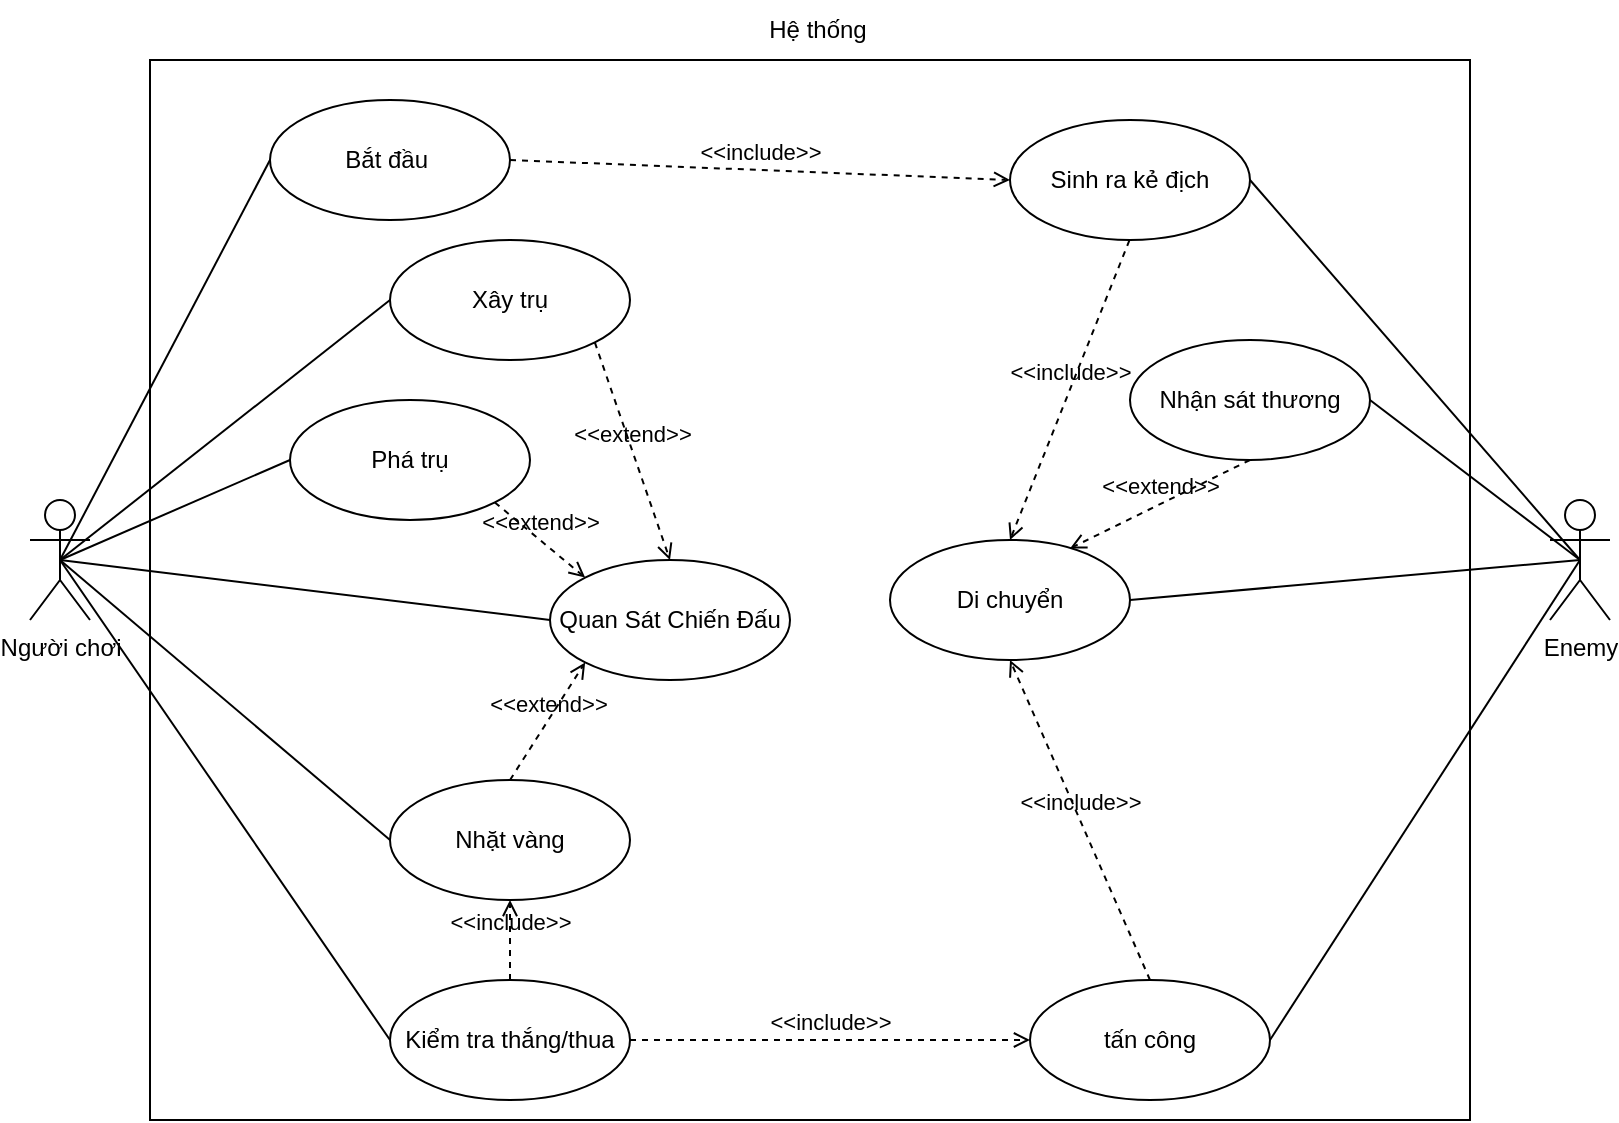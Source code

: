 <mxfile version="26.1.3">
  <diagram name="Trang-1" id="Qb7wz4qa_FRCImMoEKpX">
    <mxGraphModel dx="1050" dy="557" grid="1" gridSize="10" guides="1" tooltips="1" connect="1" arrows="1" fold="1" page="1" pageScale="1" pageWidth="827" pageHeight="1169" math="0" shadow="0">
      <root>
        <mxCell id="0" />
        <mxCell id="1" parent="0" />
        <mxCell id="JJzrQx9H6C-T2qhjjNOy-1" value="" style="rounded=0;whiteSpace=wrap;html=1;" vertex="1" parent="1">
          <mxGeometry x="80" y="30" width="660" height="530" as="geometry" />
        </mxCell>
        <mxCell id="JJzrQx9H6C-T2qhjjNOy-2" value="&lt;font style=&quot;vertical-align: inherit;&quot;&gt;&lt;font style=&quot;vertical-align: inherit;&quot;&gt;Người chơi&lt;/font&gt;&lt;/font&gt;" style="shape=umlActor;verticalLabelPosition=bottom;verticalAlign=top;html=1;outlineConnect=0;" vertex="1" parent="1">
          <mxGeometry x="20" y="250" width="30" height="60" as="geometry" />
        </mxCell>
        <mxCell id="JJzrQx9H6C-T2qhjjNOy-3" value="&lt;font style=&quot;vertical-align: inherit;&quot;&gt;&lt;font style=&quot;vertical-align: inherit;&quot;&gt;Enemy&lt;/font&gt;&lt;/font&gt;&lt;div&gt;&lt;font style=&quot;vertical-align: inherit;&quot;&gt;&lt;font style=&quot;vertical-align: inherit;&quot;&gt;&lt;br&gt;&lt;/font&gt;&lt;/font&gt;&lt;/div&gt;" style="shape=umlActor;verticalLabelPosition=bottom;verticalAlign=top;html=1;outlineConnect=0;" vertex="1" parent="1">
          <mxGeometry x="780" y="250" width="30" height="60" as="geometry" />
        </mxCell>
        <mxCell id="JJzrQx9H6C-T2qhjjNOy-4" value="&lt;font style=&quot;vertical-align: inherit;&quot;&gt;&lt;font style=&quot;vertical-align: inherit;&quot;&gt;Bắt đầu&amp;nbsp;&lt;/font&gt;&lt;/font&gt;" style="ellipse;whiteSpace=wrap;html=1;" vertex="1" parent="1">
          <mxGeometry x="140" y="50" width="120" height="60" as="geometry" />
        </mxCell>
        <mxCell id="JJzrQx9H6C-T2qhjjNOy-5" value="&lt;font style=&quot;vertical-align: inherit;&quot;&gt;&lt;font style=&quot;vertical-align: inherit;&quot;&gt;Xây trụ&lt;/font&gt;&lt;/font&gt;" style="ellipse;whiteSpace=wrap;html=1;" vertex="1" parent="1">
          <mxGeometry x="200" y="120" width="120" height="60" as="geometry" />
        </mxCell>
        <mxCell id="JJzrQx9H6C-T2qhjjNOy-6" value="&lt;font style=&quot;vertical-align: inherit;&quot;&gt;&lt;font style=&quot;vertical-align: inherit;&quot;&gt;Phá trụ&lt;/font&gt;&lt;/font&gt;" style="ellipse;whiteSpace=wrap;html=1;" vertex="1" parent="1">
          <mxGeometry x="150" y="200" width="120" height="60" as="geometry" />
        </mxCell>
        <mxCell id="JJzrQx9H6C-T2qhjjNOy-7" value="&lt;font style=&quot;vertical-align: inherit;&quot;&gt;&lt;font style=&quot;vertical-align: inherit;&quot;&gt;Quan Sát Chiến Đấu&lt;/font&gt;&lt;/font&gt;" style="ellipse;whiteSpace=wrap;html=1;" vertex="1" parent="1">
          <mxGeometry x="280" y="280" width="120" height="60" as="geometry" />
        </mxCell>
        <mxCell id="JJzrQx9H6C-T2qhjjNOy-8" value="&lt;font style=&quot;vertical-align: inherit;&quot;&gt;&lt;font style=&quot;vertical-align: inherit;&quot;&gt;&lt;font style=&quot;vertical-align: inherit;&quot;&gt;&lt;font style=&quot;vertical-align: inherit;&quot;&gt;Nhặt vàng&lt;/font&gt;&lt;/font&gt;&lt;/font&gt;&lt;/font&gt;" style="ellipse;whiteSpace=wrap;html=1;" vertex="1" parent="1">
          <mxGeometry x="200" y="390" width="120" height="60" as="geometry" />
        </mxCell>
        <mxCell id="JJzrQx9H6C-T2qhjjNOy-9" value="&lt;font style=&quot;vertical-align: inherit;&quot;&gt;&lt;font style=&quot;vertical-align: inherit;&quot;&gt;Kiểm tra thắng/thua&lt;/font&gt;&lt;/font&gt;" style="ellipse;whiteSpace=wrap;html=1;" vertex="1" parent="1">
          <mxGeometry x="200" y="490" width="120" height="60" as="geometry" />
        </mxCell>
        <mxCell id="JJzrQx9H6C-T2qhjjNOy-10" value="&lt;font style=&quot;vertical-align: inherit;&quot;&gt;&lt;font style=&quot;vertical-align: inherit;&quot;&gt;Sinh ra kẻ địch&lt;/font&gt;&lt;/font&gt;" style="ellipse;whiteSpace=wrap;html=1;" vertex="1" parent="1">
          <mxGeometry x="510" y="60" width="120" height="60" as="geometry" />
        </mxCell>
        <mxCell id="JJzrQx9H6C-T2qhjjNOy-12" value="&lt;font style=&quot;vertical-align: inherit;&quot;&gt;&lt;font style=&quot;vertical-align: inherit;&quot;&gt;tấn công&lt;/font&gt;&lt;/font&gt;" style="ellipse;whiteSpace=wrap;html=1;" vertex="1" parent="1">
          <mxGeometry x="520" y="490" width="120" height="60" as="geometry" />
        </mxCell>
        <mxCell id="JJzrQx9H6C-T2qhjjNOy-13" value="&lt;font style=&quot;vertical-align: inherit;&quot;&gt;&lt;font style=&quot;vertical-align: inherit;&quot;&gt;Nhận sát thương&lt;/font&gt;&lt;/font&gt;" style="ellipse;whiteSpace=wrap;html=1;" vertex="1" parent="1">
          <mxGeometry x="570" y="170" width="120" height="60" as="geometry" />
        </mxCell>
        <mxCell id="JJzrQx9H6C-T2qhjjNOy-14" value="&lt;font style=&quot;vertical-align: inherit;&quot;&gt;&lt;font style=&quot;vertical-align: inherit;&quot;&gt;&lt;font style=&quot;vertical-align: inherit;&quot;&gt;&lt;font style=&quot;vertical-align: inherit;&quot;&gt;Di chuyển&lt;/font&gt;&lt;/font&gt;&lt;/font&gt;&lt;/font&gt;" style="ellipse;whiteSpace=wrap;html=1;" vertex="1" parent="1">
          <mxGeometry x="450" y="270" width="120" height="60" as="geometry" />
        </mxCell>
        <mxCell id="JJzrQx9H6C-T2qhjjNOy-15" value="" style="endArrow=none;html=1;rounded=0;exitX=0.5;exitY=0.5;exitDx=0;exitDy=0;exitPerimeter=0;entryX=0;entryY=0.5;entryDx=0;entryDy=0;" edge="1" parent="1" source="JJzrQx9H6C-T2qhjjNOy-2" target="JJzrQx9H6C-T2qhjjNOy-4">
          <mxGeometry width="50" height="50" relative="1" as="geometry">
            <mxPoint x="390" y="300" as="sourcePoint" />
            <mxPoint x="440" y="250" as="targetPoint" />
          </mxGeometry>
        </mxCell>
        <mxCell id="JJzrQx9H6C-T2qhjjNOy-16" value="" style="endArrow=none;html=1;rounded=0;exitX=0.5;exitY=0.5;exitDx=0;exitDy=0;exitPerimeter=0;entryX=0;entryY=0.5;entryDx=0;entryDy=0;" edge="1" parent="1" source="JJzrQx9H6C-T2qhjjNOy-2" target="JJzrQx9H6C-T2qhjjNOy-5">
          <mxGeometry width="50" height="50" relative="1" as="geometry">
            <mxPoint x="390" y="300" as="sourcePoint" />
            <mxPoint x="440" y="250" as="targetPoint" />
          </mxGeometry>
        </mxCell>
        <mxCell id="JJzrQx9H6C-T2qhjjNOy-17" value="" style="endArrow=none;html=1;rounded=0;exitX=0.5;exitY=0.5;exitDx=0;exitDy=0;exitPerimeter=0;entryX=0;entryY=0.5;entryDx=0;entryDy=0;" edge="1" parent="1" source="JJzrQx9H6C-T2qhjjNOy-2" target="JJzrQx9H6C-T2qhjjNOy-6">
          <mxGeometry width="50" height="50" relative="1" as="geometry">
            <mxPoint x="140" y="330" as="sourcePoint" />
            <mxPoint x="190" y="280" as="targetPoint" />
          </mxGeometry>
        </mxCell>
        <mxCell id="JJzrQx9H6C-T2qhjjNOy-18" value="" style="endArrow=none;html=1;rounded=0;exitX=0.5;exitY=0.5;exitDx=0;exitDy=0;exitPerimeter=0;entryX=0;entryY=0.5;entryDx=0;entryDy=0;" edge="1" parent="1" source="JJzrQx9H6C-T2qhjjNOy-2" target="JJzrQx9H6C-T2qhjjNOy-7">
          <mxGeometry width="50" height="50" relative="1" as="geometry">
            <mxPoint x="390" y="300" as="sourcePoint" />
            <mxPoint x="440" y="250" as="targetPoint" />
          </mxGeometry>
        </mxCell>
        <mxCell id="JJzrQx9H6C-T2qhjjNOy-19" value="" style="endArrow=none;html=1;rounded=0;entryX=0.5;entryY=0.5;entryDx=0;entryDy=0;entryPerimeter=0;exitX=0;exitY=0.5;exitDx=0;exitDy=0;" edge="1" parent="1" source="JJzrQx9H6C-T2qhjjNOy-8" target="JJzrQx9H6C-T2qhjjNOy-2">
          <mxGeometry width="50" height="50" relative="1" as="geometry">
            <mxPoint x="390" y="300" as="sourcePoint" />
            <mxPoint x="440" y="250" as="targetPoint" />
          </mxGeometry>
        </mxCell>
        <mxCell id="JJzrQx9H6C-T2qhjjNOy-20" value="" style="endArrow=none;html=1;rounded=0;exitX=0.5;exitY=0.5;exitDx=0;exitDy=0;exitPerimeter=0;entryX=0;entryY=0.5;entryDx=0;entryDy=0;" edge="1" parent="1" source="JJzrQx9H6C-T2qhjjNOy-2" target="JJzrQx9H6C-T2qhjjNOy-9">
          <mxGeometry width="50" height="50" relative="1" as="geometry">
            <mxPoint x="390" y="300" as="sourcePoint" />
            <mxPoint x="440" y="250" as="targetPoint" />
          </mxGeometry>
        </mxCell>
        <mxCell id="JJzrQx9H6C-T2qhjjNOy-21" value="" style="endArrow=none;html=1;rounded=0;entryX=0.5;entryY=0.5;entryDx=0;entryDy=0;entryPerimeter=0;exitX=1;exitY=0.5;exitDx=0;exitDy=0;" edge="1" parent="1" source="JJzrQx9H6C-T2qhjjNOy-10" target="JJzrQx9H6C-T2qhjjNOy-3">
          <mxGeometry width="50" height="50" relative="1" as="geometry">
            <mxPoint x="390" y="300" as="sourcePoint" />
            <mxPoint x="440" y="250" as="targetPoint" />
          </mxGeometry>
        </mxCell>
        <mxCell id="JJzrQx9H6C-T2qhjjNOy-22" value="" style="endArrow=none;html=1;rounded=0;entryX=0.5;entryY=0.5;entryDx=0;entryDy=0;entryPerimeter=0;exitX=1;exitY=0.5;exitDx=0;exitDy=0;" edge="1" parent="1" source="JJzrQx9H6C-T2qhjjNOy-12" target="JJzrQx9H6C-T2qhjjNOy-3">
          <mxGeometry width="50" height="50" relative="1" as="geometry">
            <mxPoint x="490" y="360" as="sourcePoint" />
            <mxPoint x="540" y="310" as="targetPoint" />
          </mxGeometry>
        </mxCell>
        <mxCell id="JJzrQx9H6C-T2qhjjNOy-23" value="" style="endArrow=none;html=1;rounded=0;entryX=0.5;entryY=0.5;entryDx=0;entryDy=0;entryPerimeter=0;exitX=1;exitY=0.5;exitDx=0;exitDy=0;" edge="1" parent="1" source="JJzrQx9H6C-T2qhjjNOy-13" target="JJzrQx9H6C-T2qhjjNOy-3">
          <mxGeometry width="50" height="50" relative="1" as="geometry">
            <mxPoint x="690" y="400" as="sourcePoint" />
            <mxPoint x="740" y="350" as="targetPoint" />
          </mxGeometry>
        </mxCell>
        <mxCell id="JJzrQx9H6C-T2qhjjNOy-24" value="" style="endArrow=none;html=1;rounded=0;entryX=0.5;entryY=0.5;entryDx=0;entryDy=0;entryPerimeter=0;exitX=1;exitY=0.5;exitDx=0;exitDy=0;" edge="1" parent="1" source="JJzrQx9H6C-T2qhjjNOy-14" target="JJzrQx9H6C-T2qhjjNOy-3">
          <mxGeometry width="50" height="50" relative="1" as="geometry">
            <mxPoint x="460" y="440" as="sourcePoint" />
            <mxPoint x="510" y="390" as="targetPoint" />
          </mxGeometry>
        </mxCell>
        <mxCell id="JJzrQx9H6C-T2qhjjNOy-25" value="&amp;lt;&amp;lt;extend&amp;gt;&amp;gt;" style="html=1;verticalAlign=bottom;labelBackgroundColor=none;endArrow=open;endFill=0;dashed=1;rounded=0;entryX=0;entryY=0;entryDx=0;entryDy=0;exitX=1;exitY=1;exitDx=0;exitDy=0;" edge="1" parent="1" source="JJzrQx9H6C-T2qhjjNOy-6" target="JJzrQx9H6C-T2qhjjNOy-7">
          <mxGeometry x="-0.001" width="160" relative="1" as="geometry">
            <mxPoint x="290" y="250" as="sourcePoint" />
            <mxPoint x="450" y="250" as="targetPoint" />
            <mxPoint as="offset" />
          </mxGeometry>
        </mxCell>
        <mxCell id="JJzrQx9H6C-T2qhjjNOy-26" value="&amp;lt;&amp;lt;extend&amp;gt;&amp;gt;" style="html=1;verticalAlign=bottom;labelBackgroundColor=none;endArrow=open;endFill=0;dashed=1;rounded=0;exitX=1;exitY=1;exitDx=0;exitDy=0;entryX=0.5;entryY=0;entryDx=0;entryDy=0;" edge="1" parent="1" source="JJzrQx9H6C-T2qhjjNOy-5" target="JJzrQx9H6C-T2qhjjNOy-7">
          <mxGeometry width="160" relative="1" as="geometry">
            <mxPoint x="360" y="240" as="sourcePoint" />
            <mxPoint x="520" y="240" as="targetPoint" />
          </mxGeometry>
        </mxCell>
        <mxCell id="JJzrQx9H6C-T2qhjjNOy-27" value="&amp;lt;&amp;lt;extend&amp;gt;&amp;gt;" style="html=1;verticalAlign=bottom;labelBackgroundColor=none;endArrow=open;endFill=0;dashed=1;rounded=0;exitX=0.5;exitY=1;exitDx=0;exitDy=0;entryX=0.75;entryY=0.07;entryDx=0;entryDy=0;entryPerimeter=0;" edge="1" parent="1" source="JJzrQx9H6C-T2qhjjNOy-13" target="JJzrQx9H6C-T2qhjjNOy-14">
          <mxGeometry width="160" relative="1" as="geometry">
            <mxPoint x="370" y="220" as="sourcePoint" />
            <mxPoint x="530" y="220" as="targetPoint" />
          </mxGeometry>
        </mxCell>
        <mxCell id="JJzrQx9H6C-T2qhjjNOy-29" value="&amp;lt;&amp;lt;include&amp;gt;&amp;gt;" style="html=1;verticalAlign=bottom;labelBackgroundColor=none;endArrow=open;endFill=0;dashed=1;rounded=0;exitX=0.5;exitY=0;exitDx=0;exitDy=0;entryX=0.5;entryY=1;entryDx=0;entryDy=0;" edge="1" parent="1" source="JJzrQx9H6C-T2qhjjNOy-9" target="JJzrQx9H6C-T2qhjjNOy-8">
          <mxGeometry width="160" relative="1" as="geometry">
            <mxPoint x="340" y="420" as="sourcePoint" />
            <mxPoint x="500" y="420" as="targetPoint" />
          </mxGeometry>
        </mxCell>
        <mxCell id="JJzrQx9H6C-T2qhjjNOy-30" value="&amp;lt;&amp;lt;include&amp;gt;&amp;gt;" style="html=1;verticalAlign=bottom;labelBackgroundColor=none;endArrow=open;endFill=0;dashed=1;rounded=0;exitX=0.5;exitY=0;exitDx=0;exitDy=0;entryX=0.5;entryY=1;entryDx=0;entryDy=0;" edge="1" parent="1" source="JJzrQx9H6C-T2qhjjNOy-12" target="JJzrQx9H6C-T2qhjjNOy-14">
          <mxGeometry width="160" relative="1" as="geometry">
            <mxPoint x="330" y="270" as="sourcePoint" />
            <mxPoint x="490" y="270" as="targetPoint" />
          </mxGeometry>
        </mxCell>
        <mxCell id="JJzrQx9H6C-T2qhjjNOy-32" value="&amp;lt;&amp;lt;include&amp;gt;&amp;gt;" style="html=1;verticalAlign=bottom;labelBackgroundColor=none;endArrow=open;endFill=0;dashed=1;rounded=0;exitX=1;exitY=0.5;exitDx=0;exitDy=0;entryX=0;entryY=0.5;entryDx=0;entryDy=0;" edge="1" parent="1" source="JJzrQx9H6C-T2qhjjNOy-9" target="JJzrQx9H6C-T2qhjjNOy-12">
          <mxGeometry width="160" relative="1" as="geometry">
            <mxPoint x="330" y="270" as="sourcePoint" />
            <mxPoint x="490" y="270" as="targetPoint" />
          </mxGeometry>
        </mxCell>
        <mxCell id="JJzrQx9H6C-T2qhjjNOy-33" value="&amp;lt;&amp;lt;include&amp;gt;&amp;gt;" style="html=1;verticalAlign=bottom;labelBackgroundColor=none;endArrow=open;endFill=0;dashed=1;rounded=0;exitX=1;exitY=0.5;exitDx=0;exitDy=0;entryX=0;entryY=0.5;entryDx=0;entryDy=0;" edge="1" parent="1" source="JJzrQx9H6C-T2qhjjNOy-4" target="JJzrQx9H6C-T2qhjjNOy-10">
          <mxGeometry width="160" relative="1" as="geometry">
            <mxPoint x="330" y="270" as="sourcePoint" />
            <mxPoint x="490" y="270" as="targetPoint" />
          </mxGeometry>
        </mxCell>
        <mxCell id="JJzrQx9H6C-T2qhjjNOy-34" value="&amp;lt;&amp;lt;include&amp;gt;&amp;gt;" style="html=1;verticalAlign=bottom;labelBackgroundColor=none;endArrow=open;endFill=0;dashed=1;rounded=0;entryX=0.5;entryY=0;entryDx=0;entryDy=0;exitX=0.742;exitY=0.17;exitDx=0;exitDy=0;exitPerimeter=0;" edge="1" parent="1" source="JJzrQx9H6C-T2qhjjNOy-1" target="JJzrQx9H6C-T2qhjjNOy-14">
          <mxGeometry width="160" relative="1" as="geometry">
            <mxPoint x="560" y="171" as="sourcePoint" />
            <mxPoint x="490" y="270" as="targetPoint" />
          </mxGeometry>
        </mxCell>
        <mxCell id="JJzrQx9H6C-T2qhjjNOy-35" value="&lt;font style=&quot;vertical-align: inherit;&quot;&gt;&lt;font style=&quot;vertical-align: inherit;&quot;&gt;Hệ thống&lt;/font&gt;&lt;/font&gt;" style="text;html=1;align=center;verticalAlign=middle;whiteSpace=wrap;rounded=0;" vertex="1" parent="1">
          <mxGeometry x="384" width="60" height="30" as="geometry" />
        </mxCell>
        <mxCell id="JJzrQx9H6C-T2qhjjNOy-36" value="&amp;lt;&amp;lt;extend&amp;gt;&amp;gt;" style="html=1;verticalAlign=bottom;labelBackgroundColor=none;endArrow=open;endFill=0;dashed=1;rounded=0;entryX=0;entryY=1;entryDx=0;entryDy=0;exitX=0.5;exitY=0;exitDx=0;exitDy=0;" edge="1" parent="1" source="JJzrQx9H6C-T2qhjjNOy-8" target="JJzrQx9H6C-T2qhjjNOy-7">
          <mxGeometry x="-0.001" width="160" relative="1" as="geometry">
            <mxPoint x="282" y="271" as="sourcePoint" />
            <mxPoint x="348" y="319" as="targetPoint" />
            <mxPoint as="offset" />
          </mxGeometry>
        </mxCell>
      </root>
    </mxGraphModel>
  </diagram>
</mxfile>
